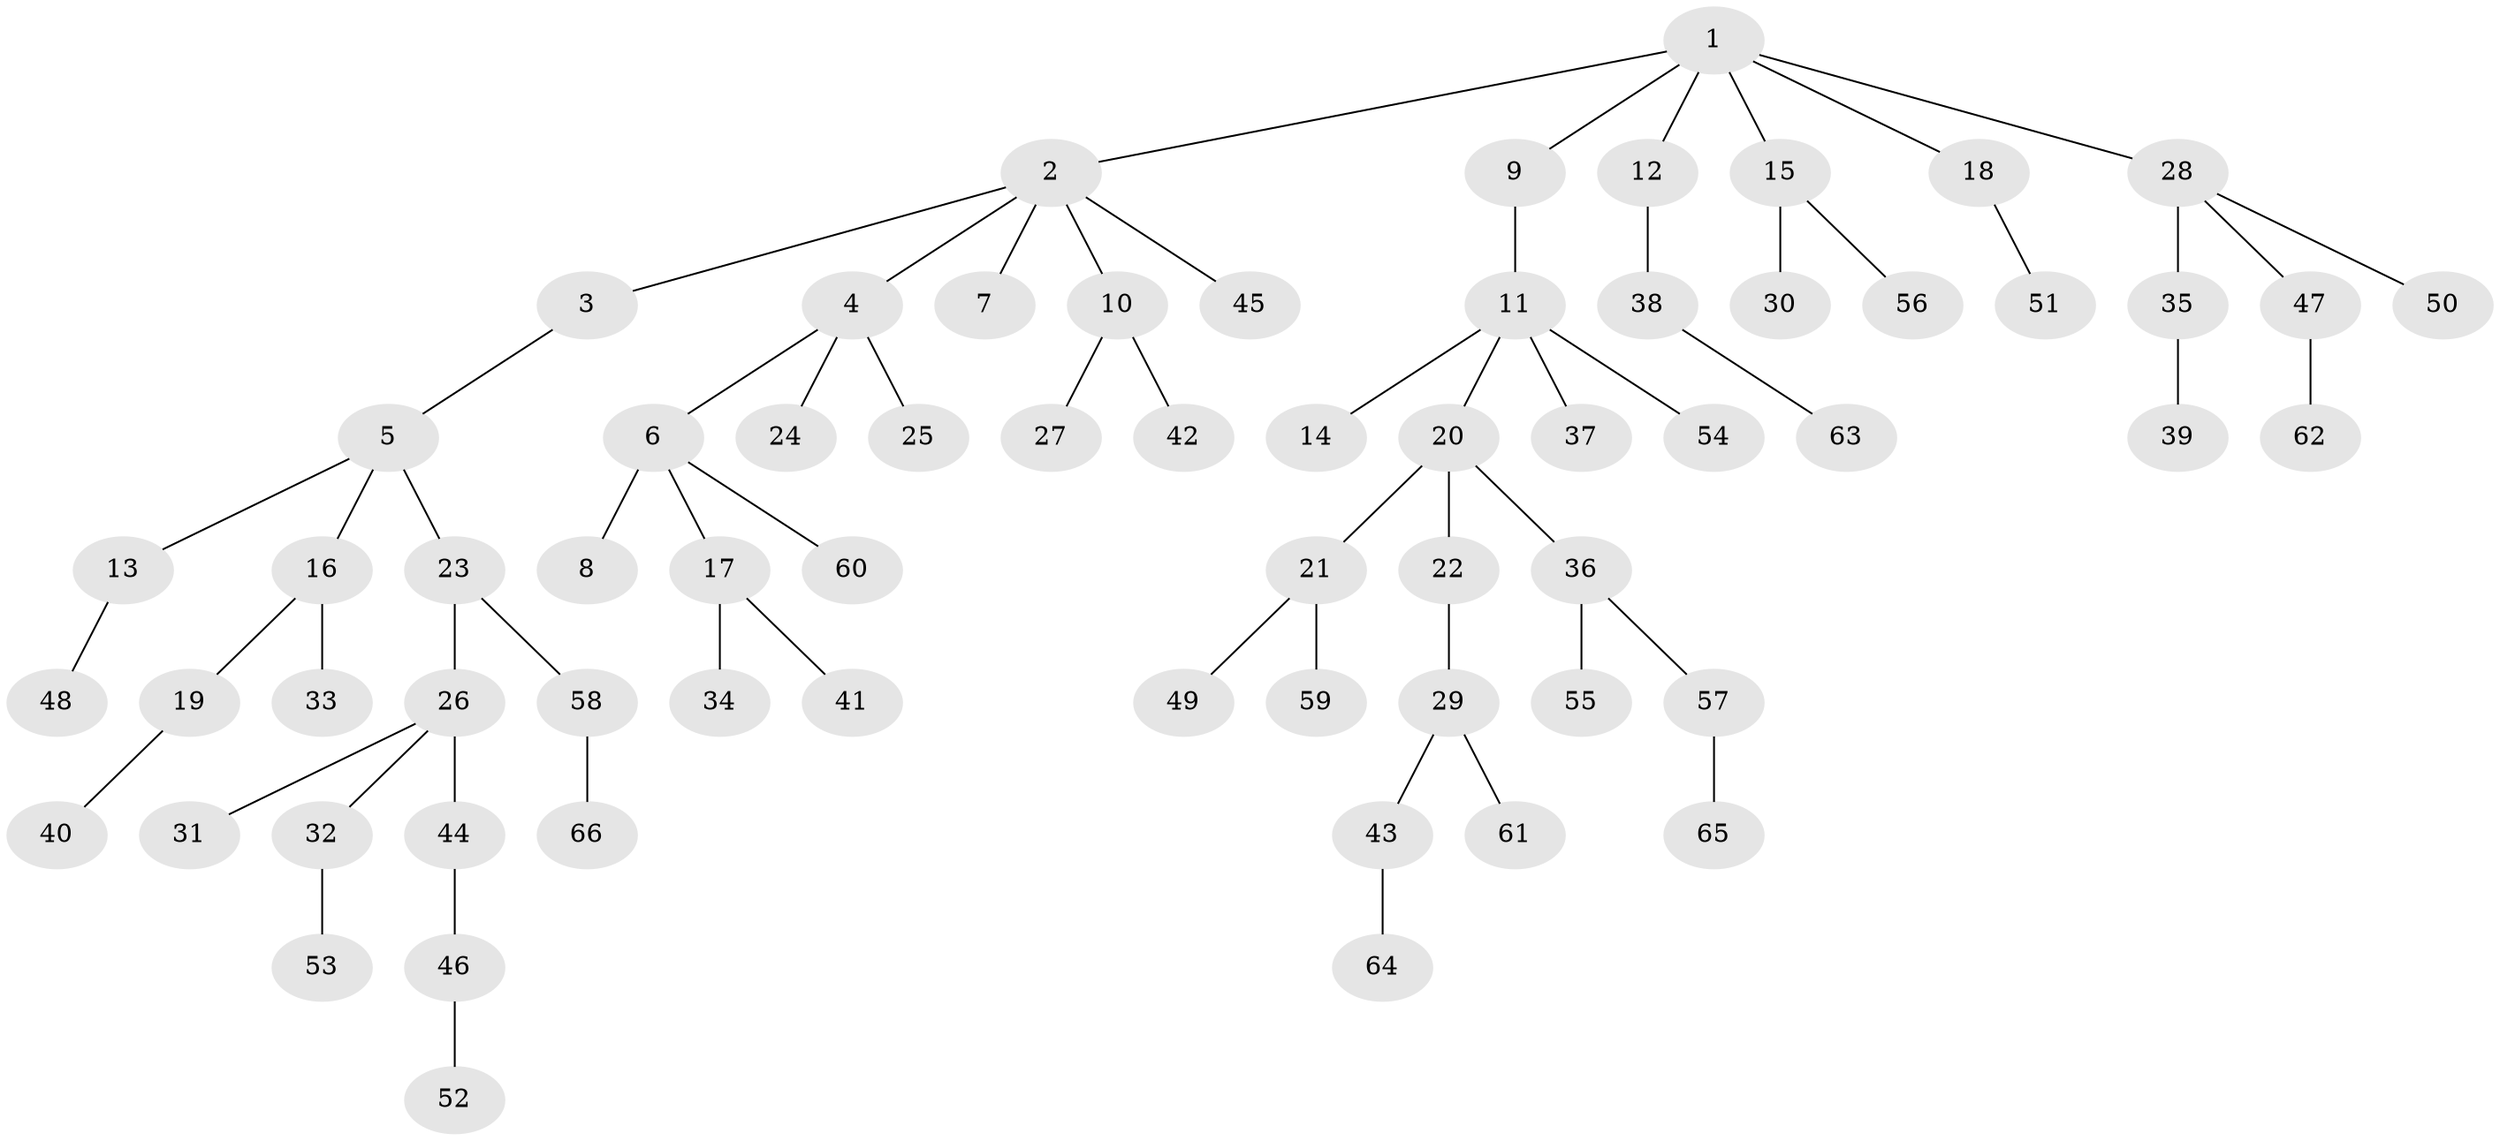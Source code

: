 // original degree distribution, {7: 0.016, 3: 0.096, 4: 0.056, 1: 0.496, 5: 0.032, 2: 0.28, 6: 0.024}
// Generated by graph-tools (version 1.1) at 2025/36/03/09/25 02:36:53]
// undirected, 66 vertices, 65 edges
graph export_dot {
graph [start="1"]
  node [color=gray90,style=filled];
  1;
  2;
  3;
  4;
  5;
  6;
  7;
  8;
  9;
  10;
  11;
  12;
  13;
  14;
  15;
  16;
  17;
  18;
  19;
  20;
  21;
  22;
  23;
  24;
  25;
  26;
  27;
  28;
  29;
  30;
  31;
  32;
  33;
  34;
  35;
  36;
  37;
  38;
  39;
  40;
  41;
  42;
  43;
  44;
  45;
  46;
  47;
  48;
  49;
  50;
  51;
  52;
  53;
  54;
  55;
  56;
  57;
  58;
  59;
  60;
  61;
  62;
  63;
  64;
  65;
  66;
  1 -- 2 [weight=1.0];
  1 -- 9 [weight=1.0];
  1 -- 12 [weight=1.0];
  1 -- 15 [weight=1.0];
  1 -- 18 [weight=1.0];
  1 -- 28 [weight=1.0];
  2 -- 3 [weight=1.0];
  2 -- 4 [weight=1.0];
  2 -- 7 [weight=1.0];
  2 -- 10 [weight=1.0];
  2 -- 45 [weight=1.0];
  3 -- 5 [weight=1.0];
  4 -- 6 [weight=1.0];
  4 -- 24 [weight=1.0];
  4 -- 25 [weight=2.0];
  5 -- 13 [weight=1.0];
  5 -- 16 [weight=1.0];
  5 -- 23 [weight=1.0];
  6 -- 8 [weight=1.0];
  6 -- 17 [weight=1.0];
  6 -- 60 [weight=1.0];
  9 -- 11 [weight=1.0];
  10 -- 27 [weight=1.0];
  10 -- 42 [weight=1.0];
  11 -- 14 [weight=1.0];
  11 -- 20 [weight=1.0];
  11 -- 37 [weight=1.0];
  11 -- 54 [weight=1.0];
  12 -- 38 [weight=1.0];
  13 -- 48 [weight=1.0];
  15 -- 30 [weight=1.0];
  15 -- 56 [weight=1.0];
  16 -- 19 [weight=1.0];
  16 -- 33 [weight=1.0];
  17 -- 34 [weight=1.0];
  17 -- 41 [weight=1.0];
  18 -- 51 [weight=1.0];
  19 -- 40 [weight=1.0];
  20 -- 21 [weight=1.0];
  20 -- 22 [weight=1.0];
  20 -- 36 [weight=1.0];
  21 -- 49 [weight=1.0];
  21 -- 59 [weight=1.0];
  22 -- 29 [weight=1.0];
  23 -- 26 [weight=1.0];
  23 -- 58 [weight=2.0];
  26 -- 31 [weight=1.0];
  26 -- 32 [weight=1.0];
  26 -- 44 [weight=4.0];
  28 -- 35 [weight=2.0];
  28 -- 47 [weight=1.0];
  28 -- 50 [weight=1.0];
  29 -- 43 [weight=1.0];
  29 -- 61 [weight=1.0];
  32 -- 53 [weight=1.0];
  35 -- 39 [weight=1.0];
  36 -- 55 [weight=1.0];
  36 -- 57 [weight=1.0];
  38 -- 63 [weight=1.0];
  43 -- 64 [weight=1.0];
  44 -- 46 [weight=1.0];
  46 -- 52 [weight=1.0];
  47 -- 62 [weight=1.0];
  57 -- 65 [weight=1.0];
  58 -- 66 [weight=1.0];
}
